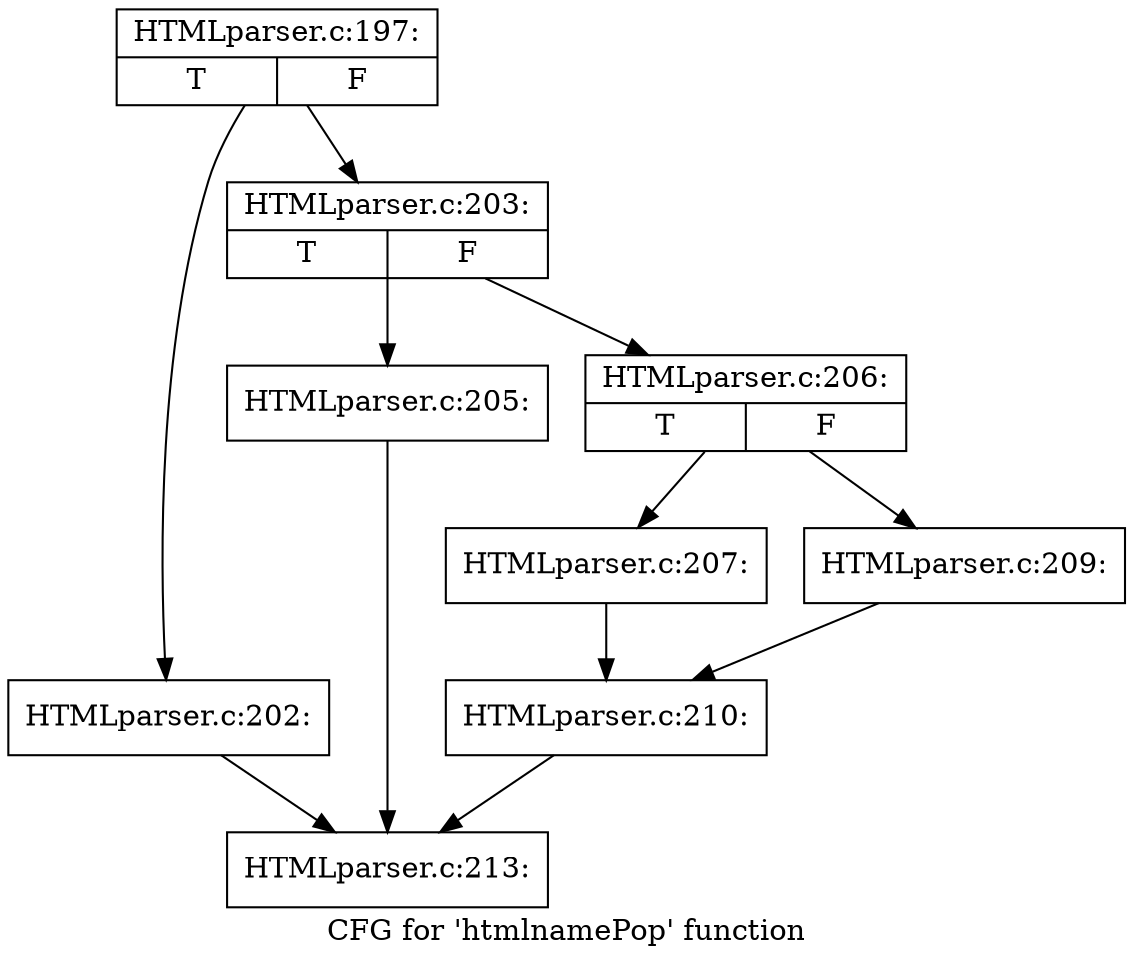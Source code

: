 digraph "CFG for 'htmlnamePop' function" {
	label="CFG for 'htmlnamePop' function";

	Node0x3f76ad0 [shape=record,label="{HTMLparser.c:197:|{<s0>T|<s1>F}}"];
	Node0x3f76ad0 -> Node0x3f76d20;
	Node0x3f76ad0 -> Node0x3f76d70;
	Node0x3f76d20 [shape=record,label="{HTMLparser.c:202:}"];
	Node0x3f76d20 -> Node0x3d47dd0;
	Node0x3f76d70 [shape=record,label="{HTMLparser.c:203:|{<s0>T|<s1>F}}"];
	Node0x3f76d70 -> Node0x3f7bdb0;
	Node0x3f76d70 -> Node0x3f7be00;
	Node0x3f7bdb0 [shape=record,label="{HTMLparser.c:205:}"];
	Node0x3f7bdb0 -> Node0x3d47dd0;
	Node0x3f7be00 [shape=record,label="{HTMLparser.c:206:|{<s0>T|<s1>F}}"];
	Node0x3f7be00 -> Node0x3f7c390;
	Node0x3f7be00 -> Node0x3f7c430;
	Node0x3f7c390 [shape=record,label="{HTMLparser.c:207:}"];
	Node0x3f7c390 -> Node0x3f7c3e0;
	Node0x3f7c430 [shape=record,label="{HTMLparser.c:209:}"];
	Node0x3f7c430 -> Node0x3f7c3e0;
	Node0x3f7c3e0 [shape=record,label="{HTMLparser.c:210:}"];
	Node0x3f7c3e0 -> Node0x3d47dd0;
	Node0x3d47dd0 [shape=record,label="{HTMLparser.c:213:}"];
}
